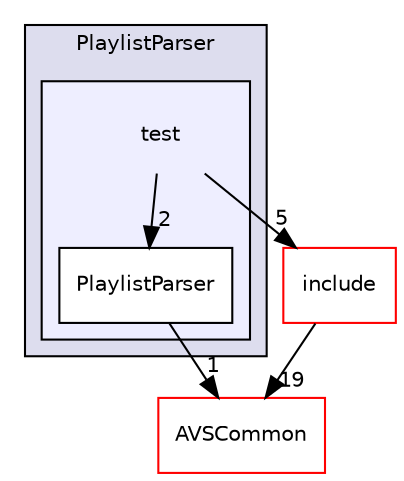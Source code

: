 digraph "/workplace/avs-device-sdk/PlaylistParser/test" {
  compound=true
  node [ fontsize="10", fontname="Helvetica"];
  edge [ labelfontsize="10", labelfontname="Helvetica"];
  subgraph clusterdir_655fbec917b1f23289d3ed8ec9803bf1 {
    graph [ bgcolor="#ddddee", pencolor="black", label="PlaylistParser" fontname="Helvetica", fontsize="10", URL="dir_655fbec917b1f23289d3ed8ec9803bf1.html"]
  subgraph clusterdir_a53c2cb537b7e7636764989c8305debb {
    graph [ bgcolor="#eeeeff", pencolor="black", label="" URL="dir_a53c2cb537b7e7636764989c8305debb.html"];
    dir_a53c2cb537b7e7636764989c8305debb [shape=plaintext label="test"];
    dir_ef29dbcdaae2a2c6efe80b56303bb6a8 [shape=box label="PlaylistParser" color="black" fillcolor="white" style="filled" URL="dir_ef29dbcdaae2a2c6efe80b56303bb6a8.html"];
  }
  }
  dir_13e65effb2bde530b17b3d5eefcd0266 [shape=box label="AVSCommon" fillcolor="white" style="filled" color="red" URL="dir_13e65effb2bde530b17b3d5eefcd0266.html"];
  dir_057ee5c37ac9c880ef5f0b623529f2e3 [shape=box label="include" fillcolor="white" style="filled" color="red" URL="dir_057ee5c37ac9c880ef5f0b623529f2e3.html"];
  dir_ef29dbcdaae2a2c6efe80b56303bb6a8->dir_13e65effb2bde530b17b3d5eefcd0266 [headlabel="1", labeldistance=1.5 headhref="dir_000270_000015.html"];
  dir_a53c2cb537b7e7636764989c8305debb->dir_ef29dbcdaae2a2c6efe80b56303bb6a8 [headlabel="2", labeldistance=1.5 headhref="dir_000269_000270.html"];
  dir_a53c2cb537b7e7636764989c8305debb->dir_057ee5c37ac9c880ef5f0b623529f2e3 [headlabel="5", labeldistance=1.5 headhref="dir_000269_000266.html"];
  dir_057ee5c37ac9c880ef5f0b623529f2e3->dir_13e65effb2bde530b17b3d5eefcd0266 [headlabel="19", labeldistance=1.5 headhref="dir_000266_000015.html"];
}
